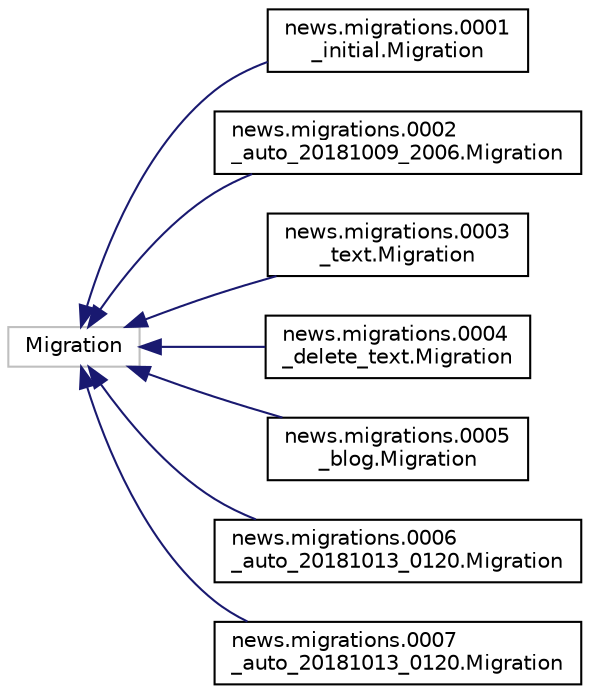 digraph "Graphical Class Hierarchy"
{
  edge [fontname="Helvetica",fontsize="10",labelfontname="Helvetica",labelfontsize="10"];
  node [fontname="Helvetica",fontsize="10",shape=record];
  rankdir="LR";
  Node8 [label="Migration",height=0.2,width=0.4,color="grey75", fillcolor="white", style="filled"];
  Node8 -> Node0 [dir="back",color="midnightblue",fontsize="10",style="solid",fontname="Helvetica"];
  Node0 [label="news.migrations.0001\l_initial.Migration",height=0.2,width=0.4,color="black", fillcolor="white", style="filled",URL="$classnews_1_1migrations_1_10001__initial_1_1_migration.html"];
  Node8 -> Node10 [dir="back",color="midnightblue",fontsize="10",style="solid",fontname="Helvetica"];
  Node10 [label="news.migrations.0002\l_auto_20181009_2006.Migration",height=0.2,width=0.4,color="black", fillcolor="white", style="filled",URL="$classnews_1_1migrations_1_10002__auto__20181009__2006_1_1_migration.html"];
  Node8 -> Node11 [dir="back",color="midnightblue",fontsize="10",style="solid",fontname="Helvetica"];
  Node11 [label="news.migrations.0003\l_text.Migration",height=0.2,width=0.4,color="black", fillcolor="white", style="filled",URL="$classnews_1_1migrations_1_10003__text_1_1_migration.html"];
  Node8 -> Node12 [dir="back",color="midnightblue",fontsize="10",style="solid",fontname="Helvetica"];
  Node12 [label="news.migrations.0004\l_delete_text.Migration",height=0.2,width=0.4,color="black", fillcolor="white", style="filled",URL="$classnews_1_1migrations_1_10004__delete__text_1_1_migration.html"];
  Node8 -> Node13 [dir="back",color="midnightblue",fontsize="10",style="solid",fontname="Helvetica"];
  Node13 [label="news.migrations.0005\l_blog.Migration",height=0.2,width=0.4,color="black", fillcolor="white", style="filled",URL="$classnews_1_1migrations_1_10005__blog_1_1_migration.html"];
  Node8 -> Node14 [dir="back",color="midnightblue",fontsize="10",style="solid",fontname="Helvetica"];
  Node14 [label="news.migrations.0006\l_auto_20181013_0120.Migration",height=0.2,width=0.4,color="black", fillcolor="white", style="filled",URL="$classnews_1_1migrations_1_10006__auto__20181013__0120_1_1_migration.html"];
  Node8 -> Node15 [dir="back",color="midnightblue",fontsize="10",style="solid",fontname="Helvetica"];
  Node15 [label="news.migrations.0007\l_auto_20181013_0120.Migration",height=0.2,width=0.4,color="black", fillcolor="white", style="filled",URL="$classnews_1_1migrations_1_10007__auto__20181013__0120_1_1_migration.html"];
}
